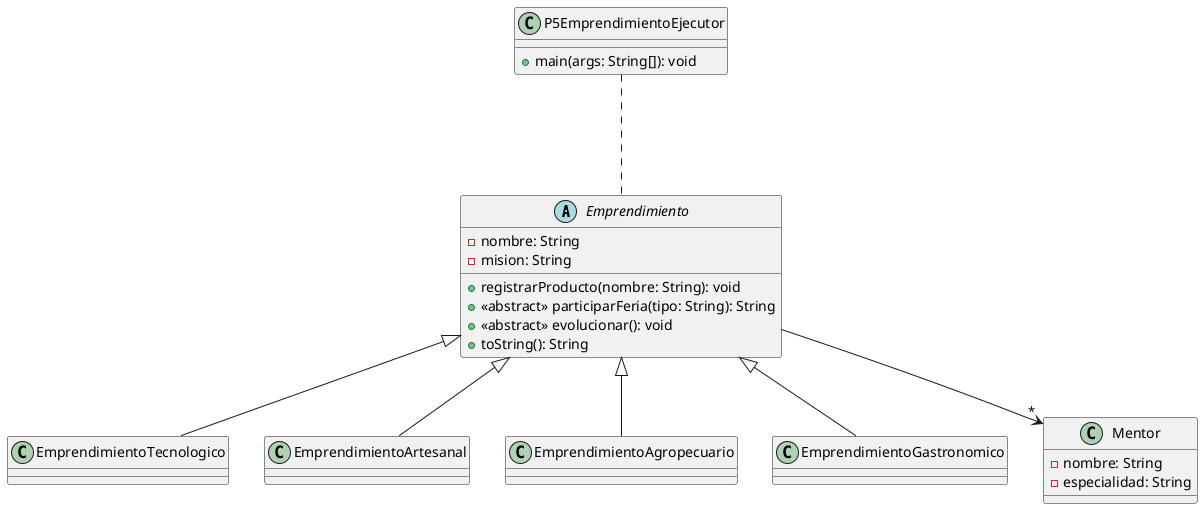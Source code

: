 @startuml
abstract class Emprendimiento {
    - nombre: String
    - mision: String
    + registrarProducto(nombre: String): void
    + <<abstract>> participarFeria(tipo: String): String
    + <<abstract>> evolucionar(): void
    + toString(): String
}

class EmprendimientoTecnologico
class EmprendimientoArtesanal
class EmprendimientoAgropecuario
class EmprendimientoGastronomico

class Mentor {
    - nombre: String
    - especialidad: String
}

class P5EmprendimientoEjecutor {
    + main(args: String[]): void
}

Emprendimiento <|-- EmprendimientoTecnologico
Emprendimiento <|-- EmprendimientoArtesanal
Emprendimiento <|-- EmprendimientoAgropecuario
Emprendimiento <|-- EmprendimientoGastronomico
Emprendimiento --> "*" Mentor
P5EmprendimientoEjecutor ... Emprendimiento
@enduml

